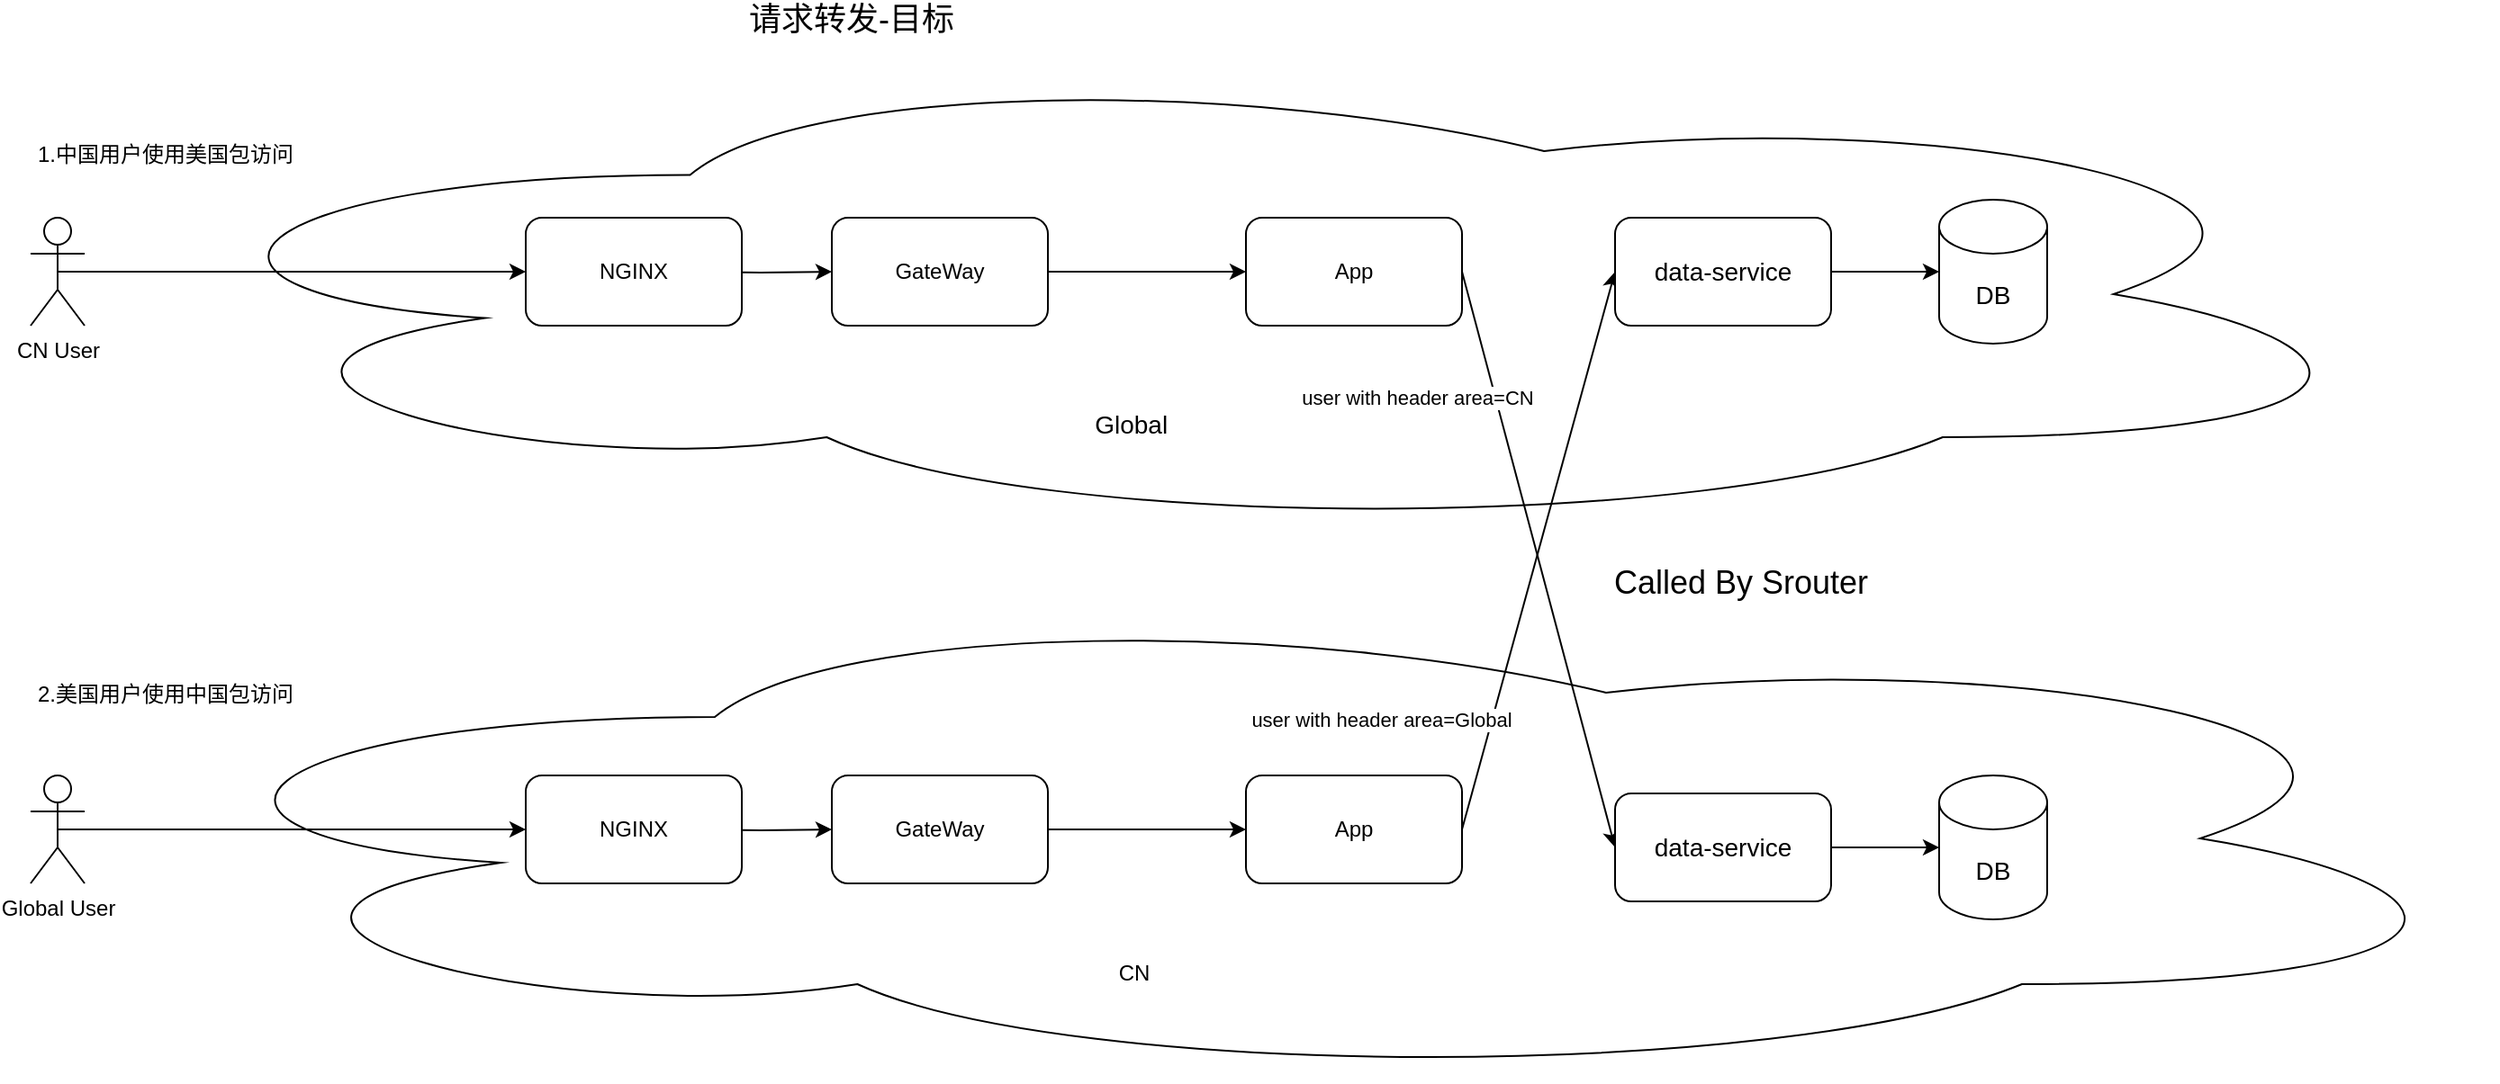 <mxfile version="15.5.8" type="github">
  <diagram id="yPnAX240ymVKmtYZNh6y" name="Page-1">
    <mxGraphModel dx="3792" dy="1260" grid="1" gridSize="10" guides="1" tooltips="1" connect="1" arrows="1" fold="1" page="1" pageScale="1" pageWidth="827" pageHeight="1169" math="0" shadow="0">
      <root>
        <mxCell id="0" />
        <mxCell id="1" parent="0" />
        <mxCell id="AHWBbNrCZQCvrO9pfxag-36" value="" style="ellipse;shape=cloud;whiteSpace=wrap;html=1;" parent="1" vertex="1">
          <mxGeometry x="40" y="730" width="1320" height="270" as="geometry" />
        </mxCell>
        <mxCell id="AHWBbNrCZQCvrO9pfxag-34" value="" style="ellipse;shape=cloud;whiteSpace=wrap;html=1;" parent="1" vertex="1">
          <mxGeometry x="40" y="430" width="1265" height="265" as="geometry" />
        </mxCell>
        <mxCell id="AHWBbNrCZQCvrO9pfxag-14" value="&lt;font style=&quot;font-size: 18px&quot;&gt;请求转发-目标&lt;/font&gt;" style="text;html=1;strokeColor=none;fillColor=none;align=center;verticalAlign=middle;whiteSpace=wrap;rounded=0;" parent="1" vertex="1">
          <mxGeometry x="381" y="400" width="130" height="20" as="geometry" />
        </mxCell>
        <mxCell id="AHWBbNrCZQCvrO9pfxag-16" value="1.中国用户使用美国包访问" style="text;html=1;strokeColor=none;fillColor=none;align=center;verticalAlign=middle;whiteSpace=wrap;rounded=0;" parent="1" vertex="1">
          <mxGeometry x="-20" y="470" width="170" height="30" as="geometry" />
        </mxCell>
        <mxCell id="AHWBbNrCZQCvrO9pfxag-18" value="2.美国用户使用中国包访问" style="text;html=1;strokeColor=none;fillColor=none;align=center;verticalAlign=middle;whiteSpace=wrap;rounded=0;" parent="1" vertex="1">
          <mxGeometry x="-20" y="770" width="170" height="30" as="geometry" />
        </mxCell>
        <mxCell id="AHWBbNrCZQCvrO9pfxag-30" style="edgeStyle=orthogonalEdgeStyle;rounded=0;orthogonalLoop=1;jettySize=auto;html=1;exitX=0.5;exitY=0.5;exitDx=0;exitDy=0;exitPerimeter=0;entryX=0;entryY=0.5;entryDx=0;entryDy=0;" parent="1" source="AHWBbNrCZQCvrO9pfxag-19" target="AHWBbNrCZQCvrO9pfxag-20" edge="1">
          <mxGeometry relative="1" as="geometry">
            <mxPoint x="235" y="550" as="targetPoint" />
          </mxGeometry>
        </mxCell>
        <mxCell id="AHWBbNrCZQCvrO9pfxag-19" value="CN User" style="shape=umlActor;verticalLabelPosition=bottom;verticalAlign=top;html=1;outlineConnect=0;" parent="1" vertex="1">
          <mxGeometry x="-10" y="520" width="30" height="60" as="geometry" />
        </mxCell>
        <mxCell id="AHWBbNrCZQCvrO9pfxag-22" value="" style="edgeStyle=orthogonalEdgeStyle;rounded=0;orthogonalLoop=1;jettySize=auto;html=1;" parent="1" target="AHWBbNrCZQCvrO9pfxag-21" edge="1">
          <mxGeometry relative="1" as="geometry">
            <mxPoint x="355" y="550" as="sourcePoint" />
          </mxGeometry>
        </mxCell>
        <mxCell id="AHWBbNrCZQCvrO9pfxag-20" value="NGINX" style="rounded=1;whiteSpace=wrap;html=1;" parent="1" vertex="1">
          <mxGeometry x="265" y="520" width="120" height="60" as="geometry" />
        </mxCell>
        <mxCell id="AHWBbNrCZQCvrO9pfxag-24" value="" style="edgeStyle=orthogonalEdgeStyle;rounded=0;orthogonalLoop=1;jettySize=auto;html=1;" parent="1" source="AHWBbNrCZQCvrO9pfxag-21" target="AHWBbNrCZQCvrO9pfxag-23" edge="1">
          <mxGeometry relative="1" as="geometry" />
        </mxCell>
        <mxCell id="AHWBbNrCZQCvrO9pfxag-21" value="GateWay" style="whiteSpace=wrap;html=1;rounded=1;" parent="1" vertex="1">
          <mxGeometry x="435" y="520" width="120" height="60" as="geometry" />
        </mxCell>
        <mxCell id="AHWBbNrCZQCvrO9pfxag-23" value="App" style="whiteSpace=wrap;html=1;rounded=1;" parent="1" vertex="1">
          <mxGeometry x="665" y="520" width="120" height="60" as="geometry" />
        </mxCell>
        <mxCell id="AHWBbNrCZQCvrO9pfxag-27" value="&lt;span&gt;App&lt;/span&gt;" style="rounded=1;whiteSpace=wrap;html=1;" parent="1" vertex="1">
          <mxGeometry x="665" y="830" width="120" height="60" as="geometry" />
        </mxCell>
        <mxCell id="AHWBbNrCZQCvrO9pfxag-35" value="&lt;font style=&quot;font-size: 14px&quot;&gt;Global&lt;/font&gt;&amp;nbsp;" style="text;html=1;strokeColor=none;fillColor=none;align=center;verticalAlign=middle;whiteSpace=wrap;rounded=0;" parent="1" vertex="1">
          <mxGeometry x="530" y="620" width="146" height="30" as="geometry" />
        </mxCell>
        <mxCell id="AHWBbNrCZQCvrO9pfxag-46" value="" style="edgeStyle=orthogonalEdgeStyle;rounded=0;orthogonalLoop=1;jettySize=auto;html=1;" parent="1" source="AHWBbNrCZQCvrO9pfxag-37" target="AHWBbNrCZQCvrO9pfxag-27" edge="1">
          <mxGeometry relative="1" as="geometry" />
        </mxCell>
        <mxCell id="AHWBbNrCZQCvrO9pfxag-37" value="GateWay" style="whiteSpace=wrap;html=1;rounded=1;" parent="1" vertex="1">
          <mxGeometry x="435" y="830" width="120" height="60" as="geometry" />
        </mxCell>
        <mxCell id="AHWBbNrCZQCvrO9pfxag-38" value="" style="edgeStyle=orthogonalEdgeStyle;rounded=0;orthogonalLoop=1;jettySize=auto;html=1;" parent="1" target="AHWBbNrCZQCvrO9pfxag-37" edge="1">
          <mxGeometry relative="1" as="geometry">
            <mxPoint x="355" y="860" as="sourcePoint" />
          </mxGeometry>
        </mxCell>
        <mxCell id="AHWBbNrCZQCvrO9pfxag-39" style="edgeStyle=orthogonalEdgeStyle;rounded=0;orthogonalLoop=1;jettySize=auto;html=1;exitX=0.5;exitY=0.5;exitDx=0;exitDy=0;exitPerimeter=0;entryX=0;entryY=0.5;entryDx=0;entryDy=0;" parent="1" source="AHWBbNrCZQCvrO9pfxag-40" target="AHWBbNrCZQCvrO9pfxag-41" edge="1">
          <mxGeometry relative="1" as="geometry">
            <mxPoint x="235" y="860" as="targetPoint" />
          </mxGeometry>
        </mxCell>
        <mxCell id="AHWBbNrCZQCvrO9pfxag-40" value="Global User" style="shape=umlActor;verticalLabelPosition=bottom;verticalAlign=top;html=1;outlineConnect=0;" parent="1" vertex="1">
          <mxGeometry x="-10" y="830" width="30" height="60" as="geometry" />
        </mxCell>
        <mxCell id="AHWBbNrCZQCvrO9pfxag-41" value="NGINX" style="rounded=1;whiteSpace=wrap;html=1;" parent="1" vertex="1">
          <mxGeometry x="265" y="830" width="120" height="60" as="geometry" />
        </mxCell>
        <mxCell id="AHWBbNrCZQCvrO9pfxag-47" value="" style="endArrow=classic;html=1;entryX=0;entryY=0.5;entryDx=0;entryDy=0;exitX=1;exitY=0.5;exitDx=0;exitDy=0;" parent="1" edge="1" target="uKlWUqxnU-y4c7F-xXQJ-1" source="AHWBbNrCZQCvrO9pfxag-27">
          <mxGeometry width="50" height="50" relative="1" as="geometry">
            <mxPoint x="770" y="830" as="sourcePoint" />
            <mxPoint x="770" y="580" as="targetPoint" />
            <Array as="points" />
          </mxGeometry>
        </mxCell>
        <mxCell id="AHWBbNrCZQCvrO9pfxag-48" value="user with header area=Global" style="edgeLabel;html=1;align=center;verticalAlign=middle;resizable=0;points=[];" parent="AHWBbNrCZQCvrO9pfxag-47" vertex="1" connectable="0">
          <mxGeometry x="-0.223" y="-3" relative="1" as="geometry">
            <mxPoint x="-81" y="59" as="offset" />
          </mxGeometry>
        </mxCell>
        <mxCell id="AHWBbNrCZQCvrO9pfxag-52" value="" style="endArrow=classic;html=1;exitX=1;exitY=0.5;exitDx=0;exitDy=0;entryX=0;entryY=0.5;entryDx=0;entryDy=0;" parent="1" source="AHWBbNrCZQCvrO9pfxag-23" target="uKlWUqxnU-y4c7F-xXQJ-5" edge="1">
          <mxGeometry width="50" height="50" relative="1" as="geometry">
            <mxPoint x="670" y="640" as="sourcePoint" />
            <mxPoint x="720" y="590" as="targetPoint" />
          </mxGeometry>
        </mxCell>
        <mxCell id="AHWBbNrCZQCvrO9pfxag-53" value="user with header area=CN" style="edgeLabel;html=1;align=center;verticalAlign=middle;resizable=0;points=[];" parent="AHWBbNrCZQCvrO9pfxag-52" vertex="1" connectable="0">
          <mxGeometry x="-0.006" y="3" relative="1" as="geometry">
            <mxPoint x="-70" y="-88" as="offset" />
          </mxGeometry>
        </mxCell>
        <mxCell id="AHWBbNrCZQCvrO9pfxag-54" value="&lt;font style=&quot;font-size: 18px&quot;&gt;Called By Srouter&lt;/font&gt;" style="text;html=1;strokeColor=none;fillColor=none;align=center;verticalAlign=middle;whiteSpace=wrap;rounded=0;" parent="1" vertex="1">
          <mxGeometry x="830" y="680" width="220" height="85" as="geometry" />
        </mxCell>
        <mxCell id="AHWBbNrCZQCvrO9pfxag-55" value="CN" style="text;html=1;strokeColor=none;fillColor=none;align=center;verticalAlign=middle;whiteSpace=wrap;rounded=0;" parent="1" vertex="1">
          <mxGeometry x="583" y="930" width="40" height="20" as="geometry" />
        </mxCell>
        <mxCell id="uKlWUqxnU-y4c7F-xXQJ-8" value="" style="edgeStyle=orthogonalEdgeStyle;rounded=0;orthogonalLoop=1;jettySize=auto;html=1;fontSize=14;" edge="1" parent="1" source="uKlWUqxnU-y4c7F-xXQJ-1" target="uKlWUqxnU-y4c7F-xXQJ-2">
          <mxGeometry relative="1" as="geometry" />
        </mxCell>
        <mxCell id="uKlWUqxnU-y4c7F-xXQJ-1" value="&lt;font style=&quot;font-size: 14px&quot;&gt;data-service&lt;/font&gt;" style="rounded=1;whiteSpace=wrap;html=1;" vertex="1" parent="1">
          <mxGeometry x="870" y="520" width="120" height="60" as="geometry" />
        </mxCell>
        <mxCell id="uKlWUqxnU-y4c7F-xXQJ-2" value="DB" style="shape=cylinder3;whiteSpace=wrap;html=1;boundedLbl=1;backgroundOutline=1;size=15;fontSize=14;" vertex="1" parent="1">
          <mxGeometry x="1050" y="510" width="60" height="80" as="geometry" />
        </mxCell>
        <mxCell id="uKlWUqxnU-y4c7F-xXQJ-7" value="" style="edgeStyle=orthogonalEdgeStyle;rounded=0;orthogonalLoop=1;jettySize=auto;html=1;fontSize=14;" edge="1" parent="1" source="uKlWUqxnU-y4c7F-xXQJ-5" target="uKlWUqxnU-y4c7F-xXQJ-6">
          <mxGeometry relative="1" as="geometry" />
        </mxCell>
        <mxCell id="uKlWUqxnU-y4c7F-xXQJ-5" value="&lt;font style=&quot;font-size: 14px&quot;&gt;data-service&lt;/font&gt;" style="rounded=1;whiteSpace=wrap;html=1;" vertex="1" parent="1">
          <mxGeometry x="870" y="840" width="120" height="60" as="geometry" />
        </mxCell>
        <mxCell id="uKlWUqxnU-y4c7F-xXQJ-6" value="DB" style="shape=cylinder3;whiteSpace=wrap;html=1;boundedLbl=1;backgroundOutline=1;size=15;fontSize=14;" vertex="1" parent="1">
          <mxGeometry x="1050" y="830" width="60" height="80" as="geometry" />
        </mxCell>
      </root>
    </mxGraphModel>
  </diagram>
</mxfile>
